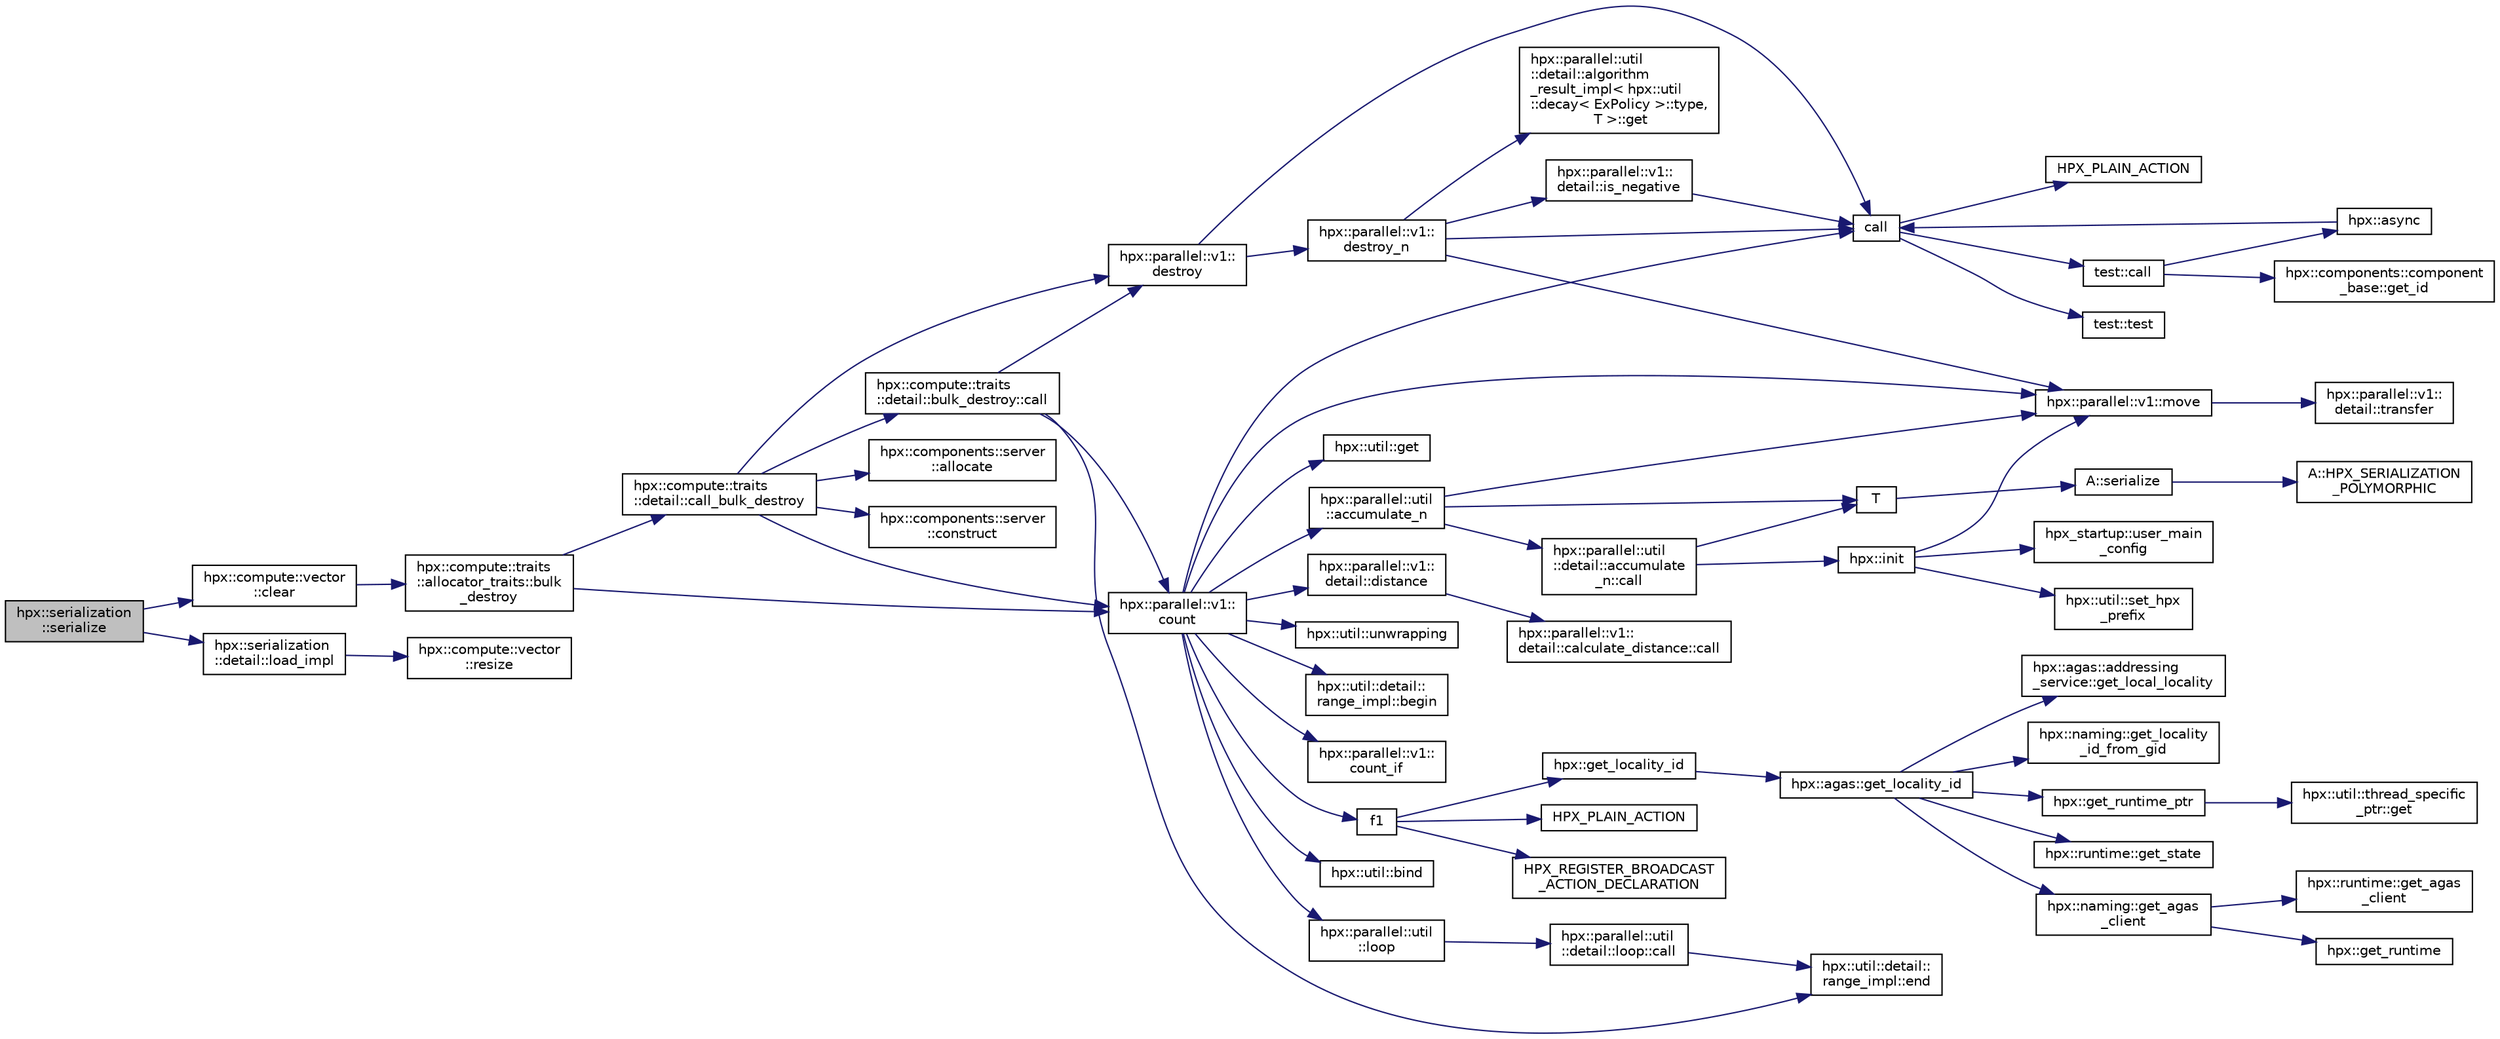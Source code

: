 digraph "hpx::serialization::serialize"
{
  edge [fontname="Helvetica",fontsize="10",labelfontname="Helvetica",labelfontsize="10"];
  node [fontname="Helvetica",fontsize="10",shape=record];
  rankdir="LR";
  Node589 [label="hpx::serialization\l::serialize",height=0.2,width=0.4,color="black", fillcolor="grey75", style="filled", fontcolor="black"];
  Node589 -> Node590 [color="midnightblue",fontsize="10",style="solid",fontname="Helvetica"];
  Node590 [label="hpx::compute::vector\l::clear",height=0.2,width=0.4,color="black", fillcolor="white", style="filled",URL="$d3/d81/classhpx_1_1compute_1_1vector.html#a78bbb0340ae717182e48a19de09b4d82"];
  Node590 -> Node591 [color="midnightblue",fontsize="10",style="solid",fontname="Helvetica"];
  Node591 [label="hpx::compute::traits\l::allocator_traits::bulk\l_destroy",height=0.2,width=0.4,color="black", fillcolor="white", style="filled",URL="$dc/d38/structhpx_1_1compute_1_1traits_1_1allocator__traits.html#a79ea07e626d594a9890675db2b56063f"];
  Node591 -> Node592 [color="midnightblue",fontsize="10",style="solid",fontname="Helvetica"];
  Node592 [label="hpx::compute::traits\l::detail::call_bulk_destroy",height=0.2,width=0.4,color="black", fillcolor="white", style="filled",URL="$d5/df2/namespacehpx_1_1compute_1_1traits_1_1detail.html#acc13444e66b79935de52111e1f28f164"];
  Node592 -> Node593 [color="midnightblue",fontsize="10",style="solid",fontname="Helvetica"];
  Node593 [label="hpx::compute::traits\l::detail::bulk_destroy::call",height=0.2,width=0.4,color="black", fillcolor="white", style="filled",URL="$d4/dcf/structhpx_1_1compute_1_1traits_1_1detail_1_1bulk__destroy.html#a65c2cb2dcbe0d2d76fc9f48302cd56d8"];
  Node593 -> Node594 [color="midnightblue",fontsize="10",style="solid",fontname="Helvetica"];
  Node594 [label="hpx::util::detail::\lrange_impl::end",height=0.2,width=0.4,color="black", fillcolor="white", style="filled",URL="$d4/d4a/namespacehpx_1_1util_1_1detail_1_1range__impl.html#afb2ea48b0902f52ee4d8b764807b4316"];
  Node593 -> Node595 [color="midnightblue",fontsize="10",style="solid",fontname="Helvetica"];
  Node595 [label="hpx::parallel::v1::\lcount",height=0.2,width=0.4,color="black", fillcolor="white", style="filled",URL="$db/db9/namespacehpx_1_1parallel_1_1v1.html#a19d058114a2bd44801aab4176b188e23"];
  Node595 -> Node596 [color="midnightblue",fontsize="10",style="solid",fontname="Helvetica"];
  Node596 [label="hpx::parallel::v1::\lcount_if",height=0.2,width=0.4,color="black", fillcolor="white", style="filled",URL="$db/db9/namespacehpx_1_1parallel_1_1v1.html#ad836ff017ec208c2d6388a9b47b05ce0"];
  Node595 -> Node597 [color="midnightblue",fontsize="10",style="solid",fontname="Helvetica"];
  Node597 [label="f1",height=0.2,width=0.4,color="black", fillcolor="white", style="filled",URL="$d8/d8b/broadcast_8cpp.html#a1751fbd41f2529b84514a9dbd767959a"];
  Node597 -> Node598 [color="midnightblue",fontsize="10",style="solid",fontname="Helvetica"];
  Node598 [label="hpx::get_locality_id",height=0.2,width=0.4,color="black", fillcolor="white", style="filled",URL="$d8/d83/namespacehpx.html#a158d7c54a657bb364c1704033010697b",tooltip="Return the number of the locality this function is being called from. "];
  Node598 -> Node599 [color="midnightblue",fontsize="10",style="solid",fontname="Helvetica"];
  Node599 [label="hpx::agas::get_locality_id",height=0.2,width=0.4,color="black", fillcolor="white", style="filled",URL="$dc/d54/namespacehpx_1_1agas.html#a491cc2ddecdf0f1a9129900caa6a4d3e"];
  Node599 -> Node600 [color="midnightblue",fontsize="10",style="solid",fontname="Helvetica"];
  Node600 [label="hpx::get_runtime_ptr",height=0.2,width=0.4,color="black", fillcolor="white", style="filled",URL="$d8/d83/namespacehpx.html#af29daf2bb3e01b4d6495a1742b6cce64"];
  Node600 -> Node601 [color="midnightblue",fontsize="10",style="solid",fontname="Helvetica"];
  Node601 [label="hpx::util::thread_specific\l_ptr::get",height=0.2,width=0.4,color="black", fillcolor="white", style="filled",URL="$d4/d4c/structhpx_1_1util_1_1thread__specific__ptr.html#a3b27d8520710478aa41d1f74206bdba9"];
  Node599 -> Node602 [color="midnightblue",fontsize="10",style="solid",fontname="Helvetica"];
  Node602 [label="hpx::runtime::get_state",height=0.2,width=0.4,color="black", fillcolor="white", style="filled",URL="$d0/d7b/classhpx_1_1runtime.html#ab405f80e060dac95d624520f38b0524c"];
  Node599 -> Node603 [color="midnightblue",fontsize="10",style="solid",fontname="Helvetica"];
  Node603 [label="hpx::naming::get_agas\l_client",height=0.2,width=0.4,color="black", fillcolor="white", style="filled",URL="$d4/dc9/namespacehpx_1_1naming.html#a0408fffd5d34b620712a801b0ae3b032"];
  Node603 -> Node604 [color="midnightblue",fontsize="10",style="solid",fontname="Helvetica"];
  Node604 [label="hpx::get_runtime",height=0.2,width=0.4,color="black", fillcolor="white", style="filled",URL="$d8/d83/namespacehpx.html#aef902cc6c7dd3b9fbadf34d1e850a070"];
  Node603 -> Node605 [color="midnightblue",fontsize="10",style="solid",fontname="Helvetica"];
  Node605 [label="hpx::runtime::get_agas\l_client",height=0.2,width=0.4,color="black", fillcolor="white", style="filled",URL="$d0/d7b/classhpx_1_1runtime.html#aeb5dddd30d6b9861669af8ad44d1a96a"];
  Node599 -> Node606 [color="midnightblue",fontsize="10",style="solid",fontname="Helvetica"];
  Node606 [label="hpx::agas::addressing\l_service::get_local_locality",height=0.2,width=0.4,color="black", fillcolor="white", style="filled",URL="$db/d58/structhpx_1_1agas_1_1addressing__service.html#ab52c19a37c2a7a006c6c15f90ad0539c"];
  Node599 -> Node607 [color="midnightblue",fontsize="10",style="solid",fontname="Helvetica"];
  Node607 [label="hpx::naming::get_locality\l_id_from_gid",height=0.2,width=0.4,color="black", fillcolor="white", style="filled",URL="$d4/dc9/namespacehpx_1_1naming.html#a7fd43037784560bd04fda9b49e33529f"];
  Node597 -> Node608 [color="midnightblue",fontsize="10",style="solid",fontname="Helvetica"];
  Node608 [label="HPX_PLAIN_ACTION",height=0.2,width=0.4,color="black", fillcolor="white", style="filled",URL="$d8/d8b/broadcast_8cpp.html#a19685a0394ce6a99351f7a679f6eeefc"];
  Node597 -> Node609 [color="midnightblue",fontsize="10",style="solid",fontname="Helvetica"];
  Node609 [label="HPX_REGISTER_BROADCAST\l_ACTION_DECLARATION",height=0.2,width=0.4,color="black", fillcolor="white", style="filled",URL="$d7/d38/addressing__service_8cpp.html#a573d764d9cb34eec46a4bdffcf07875f"];
  Node595 -> Node610 [color="midnightblue",fontsize="10",style="solid",fontname="Helvetica"];
  Node610 [label="hpx::parallel::util\l::loop",height=0.2,width=0.4,color="black", fillcolor="white", style="filled",URL="$df/dc6/namespacehpx_1_1parallel_1_1util.html#a3f434e00f42929aac85debb8c5782213"];
  Node610 -> Node611 [color="midnightblue",fontsize="10",style="solid",fontname="Helvetica"];
  Node611 [label="hpx::parallel::util\l::detail::loop::call",height=0.2,width=0.4,color="black", fillcolor="white", style="filled",URL="$da/d06/structhpx_1_1parallel_1_1util_1_1detail_1_1loop.html#a5c5e8dbda782f09cdb7bc2509e3bf09e"];
  Node611 -> Node594 [color="midnightblue",fontsize="10",style="solid",fontname="Helvetica"];
  Node595 -> Node612 [color="midnightblue",fontsize="10",style="solid",fontname="Helvetica"];
  Node612 [label="hpx::util::bind",height=0.2,width=0.4,color="black", fillcolor="white", style="filled",URL="$df/dad/namespacehpx_1_1util.html#ad844caedf82a0173d6909d910c3e48c6"];
  Node595 -> Node613 [color="midnightblue",fontsize="10",style="solid",fontname="Helvetica"];
  Node613 [label="hpx::parallel::v1::move",height=0.2,width=0.4,color="black", fillcolor="white", style="filled",URL="$db/db9/namespacehpx_1_1parallel_1_1v1.html#aa7c4ede081ce786c9d1eb1adff495cfc"];
  Node613 -> Node614 [color="midnightblue",fontsize="10",style="solid",fontname="Helvetica"];
  Node614 [label="hpx::parallel::v1::\ldetail::transfer",height=0.2,width=0.4,color="black", fillcolor="white", style="filled",URL="$d2/ddd/namespacehpx_1_1parallel_1_1v1_1_1detail.html#ab1b56a05e1885ca7cc7ffa1804dd2f3c"];
  Node595 -> Node615 [color="midnightblue",fontsize="10",style="solid",fontname="Helvetica"];
  Node615 [label="hpx::util::get",height=0.2,width=0.4,color="black", fillcolor="white", style="filled",URL="$df/dad/namespacehpx_1_1util.html#a5cbd3c41f03f4d4acaedaa4777e3cc02"];
  Node595 -> Node616 [color="midnightblue",fontsize="10",style="solid",fontname="Helvetica"];
  Node616 [label="call",height=0.2,width=0.4,color="black", fillcolor="white", style="filled",URL="$d2/d67/promise__1620_8cpp.html#a58357f0b82bc761e1d0b9091ed563a70"];
  Node616 -> Node617 [color="midnightblue",fontsize="10",style="solid",fontname="Helvetica"];
  Node617 [label="test::test",height=0.2,width=0.4,color="black", fillcolor="white", style="filled",URL="$d8/d89/structtest.html#ab42d5ece712d716b04cb3f686f297a26"];
  Node616 -> Node618 [color="midnightblue",fontsize="10",style="solid",fontname="Helvetica"];
  Node618 [label="HPX_PLAIN_ACTION",height=0.2,width=0.4,color="black", fillcolor="white", style="filled",URL="$d2/d67/promise__1620_8cpp.html#ab96aab827a4b1fcaf66cfe0ba83fef23"];
  Node616 -> Node619 [color="midnightblue",fontsize="10",style="solid",fontname="Helvetica"];
  Node619 [label="test::call",height=0.2,width=0.4,color="black", fillcolor="white", style="filled",URL="$d8/d89/structtest.html#aeb29e7ed6518b9426ccf1344c52620ae"];
  Node619 -> Node620 [color="midnightblue",fontsize="10",style="solid",fontname="Helvetica"];
  Node620 [label="hpx::async",height=0.2,width=0.4,color="black", fillcolor="white", style="filled",URL="$d8/d83/namespacehpx.html#acb7d8e37b73b823956ce144f9a57eaa4"];
  Node620 -> Node616 [color="midnightblue",fontsize="10",style="solid",fontname="Helvetica"];
  Node619 -> Node621 [color="midnightblue",fontsize="10",style="solid",fontname="Helvetica"];
  Node621 [label="hpx::components::component\l_base::get_id",height=0.2,width=0.4,color="black", fillcolor="white", style="filled",URL="$d2/de6/classhpx_1_1components_1_1component__base.html#a4c8fd93514039bdf01c48d66d82b19cd"];
  Node595 -> Node622 [color="midnightblue",fontsize="10",style="solid",fontname="Helvetica"];
  Node622 [label="hpx::parallel::v1::\ldetail::distance",height=0.2,width=0.4,color="black", fillcolor="white", style="filled",URL="$d2/ddd/namespacehpx_1_1parallel_1_1v1_1_1detail.html#a6bea3c6a5f470cad11f27ee6bab4a33f"];
  Node622 -> Node623 [color="midnightblue",fontsize="10",style="solid",fontname="Helvetica"];
  Node623 [label="hpx::parallel::v1::\ldetail::calculate_distance::call",height=0.2,width=0.4,color="black", fillcolor="white", style="filled",URL="$db/dfa/structhpx_1_1parallel_1_1v1_1_1detail_1_1calculate__distance.html#a950a6627830a7d019ac0e734b0a447bf"];
  Node595 -> Node624 [color="midnightblue",fontsize="10",style="solid",fontname="Helvetica"];
  Node624 [label="hpx::util::unwrapping",height=0.2,width=0.4,color="black", fillcolor="white", style="filled",URL="$df/dad/namespacehpx_1_1util.html#a7529d9ac687684c33403cdd1f9cef8e4"];
  Node595 -> Node625 [color="midnightblue",fontsize="10",style="solid",fontname="Helvetica"];
  Node625 [label="hpx::parallel::util\l::accumulate_n",height=0.2,width=0.4,color="black", fillcolor="white", style="filled",URL="$df/dc6/namespacehpx_1_1parallel_1_1util.html#af19f9a2722f97c2247ea5d0dbb5e2d25"];
  Node625 -> Node626 [color="midnightblue",fontsize="10",style="solid",fontname="Helvetica"];
  Node626 [label="hpx::parallel::util\l::detail::accumulate\l_n::call",height=0.2,width=0.4,color="black", fillcolor="white", style="filled",URL="$d8/d3b/structhpx_1_1parallel_1_1util_1_1detail_1_1accumulate__n.html#a765aceb8ab313fc92f7c4aaf70ccca8f"];
  Node626 -> Node627 [color="midnightblue",fontsize="10",style="solid",fontname="Helvetica"];
  Node627 [label="hpx::init",height=0.2,width=0.4,color="black", fillcolor="white", style="filled",URL="$d8/d83/namespacehpx.html#a3c694ea960b47c56b33351ba16e3d76b",tooltip="Main entry point for launching the HPX runtime system. "];
  Node627 -> Node628 [color="midnightblue",fontsize="10",style="solid",fontname="Helvetica"];
  Node628 [label="hpx::util::set_hpx\l_prefix",height=0.2,width=0.4,color="black", fillcolor="white", style="filled",URL="$df/dad/namespacehpx_1_1util.html#ae40a23c1ba0a48d9304dcf717a95793e"];
  Node627 -> Node629 [color="midnightblue",fontsize="10",style="solid",fontname="Helvetica"];
  Node629 [label="hpx_startup::user_main\l_config",height=0.2,width=0.4,color="black", fillcolor="white", style="filled",URL="$d3/dd2/namespacehpx__startup.html#aaac571d88bd3912a4225a23eb3261637"];
  Node627 -> Node613 [color="midnightblue",fontsize="10",style="solid",fontname="Helvetica"];
  Node626 -> Node630 [color="midnightblue",fontsize="10",style="solid",fontname="Helvetica"];
  Node630 [label="T",height=0.2,width=0.4,color="black", fillcolor="white", style="filled",URL="$db/d33/polymorphic__semiintrusive__template_8cpp.html#ad187658f9cb91c1312b39ae7e896f1ea"];
  Node630 -> Node631 [color="midnightblue",fontsize="10",style="solid",fontname="Helvetica"];
  Node631 [label="A::serialize",height=0.2,width=0.4,color="black", fillcolor="white", style="filled",URL="$d7/da0/struct_a.html#a5f5c287cf471e274ed9dda0da1592212"];
  Node631 -> Node632 [color="midnightblue",fontsize="10",style="solid",fontname="Helvetica"];
  Node632 [label="A::HPX_SERIALIZATION\l_POLYMORPHIC",height=0.2,width=0.4,color="black", fillcolor="white", style="filled",URL="$d7/da0/struct_a.html#ada978cc156cebbafddb1f3aa4c01918c"];
  Node625 -> Node613 [color="midnightblue",fontsize="10",style="solid",fontname="Helvetica"];
  Node625 -> Node630 [color="midnightblue",fontsize="10",style="solid",fontname="Helvetica"];
  Node595 -> Node633 [color="midnightblue",fontsize="10",style="solid",fontname="Helvetica"];
  Node633 [label="hpx::util::detail::\lrange_impl::begin",height=0.2,width=0.4,color="black", fillcolor="white", style="filled",URL="$d4/d4a/namespacehpx_1_1util_1_1detail_1_1range__impl.html#a31e165df2b865cdd961f35ce938db41a"];
  Node593 -> Node634 [color="midnightblue",fontsize="10",style="solid",fontname="Helvetica"];
  Node634 [label="hpx::parallel::v1::\ldestroy",height=0.2,width=0.4,color="black", fillcolor="white", style="filled",URL="$db/db9/namespacehpx_1_1parallel_1_1v1.html#acf303558375048e8a7cc9a2c2e09477f"];
  Node634 -> Node616 [color="midnightblue",fontsize="10",style="solid",fontname="Helvetica"];
  Node634 -> Node635 [color="midnightblue",fontsize="10",style="solid",fontname="Helvetica"];
  Node635 [label="hpx::parallel::v1::\ldestroy_n",height=0.2,width=0.4,color="black", fillcolor="white", style="filled",URL="$db/db9/namespacehpx_1_1parallel_1_1v1.html#a71d0691132a300690163f5636bcd5bd3"];
  Node635 -> Node636 [color="midnightblue",fontsize="10",style="solid",fontname="Helvetica"];
  Node636 [label="hpx::parallel::v1::\ldetail::is_negative",height=0.2,width=0.4,color="black", fillcolor="white", style="filled",URL="$d2/ddd/namespacehpx_1_1parallel_1_1v1_1_1detail.html#adf2e40fc4b20ad0fd442ee3118a4d527"];
  Node636 -> Node616 [color="midnightblue",fontsize="10",style="solid",fontname="Helvetica"];
  Node635 -> Node637 [color="midnightblue",fontsize="10",style="solid",fontname="Helvetica"];
  Node637 [label="hpx::parallel::util\l::detail::algorithm\l_result_impl\< hpx::util\l::decay\< ExPolicy \>::type,\l T \>::get",height=0.2,width=0.4,color="black", fillcolor="white", style="filled",URL="$d2/d42/structhpx_1_1parallel_1_1util_1_1detail_1_1algorithm__result__impl.html#ab5b051e8ec74eff5e0e62fd63f5d377e"];
  Node635 -> Node613 [color="midnightblue",fontsize="10",style="solid",fontname="Helvetica"];
  Node635 -> Node616 [color="midnightblue",fontsize="10",style="solid",fontname="Helvetica"];
  Node592 -> Node595 [color="midnightblue",fontsize="10",style="solid",fontname="Helvetica"];
  Node592 -> Node638 [color="midnightblue",fontsize="10",style="solid",fontname="Helvetica"];
  Node638 [label="hpx::components::server\l::allocate",height=0.2,width=0.4,color="black", fillcolor="white", style="filled",URL="$d2/da2/namespacehpx_1_1components_1_1server.html#a72550563111557cf47157de9d4bb3084"];
  Node592 -> Node639 [color="midnightblue",fontsize="10",style="solid",fontname="Helvetica"];
  Node639 [label="hpx::components::server\l::construct",height=0.2,width=0.4,color="black", fillcolor="white", style="filled",URL="$d2/da2/namespacehpx_1_1components_1_1server.html#aa5f1f2dd52562115aa4331d8ab614404"];
  Node592 -> Node634 [color="midnightblue",fontsize="10",style="solid",fontname="Helvetica"];
  Node591 -> Node595 [color="midnightblue",fontsize="10",style="solid",fontname="Helvetica"];
  Node589 -> Node640 [color="midnightblue",fontsize="10",style="solid",fontname="Helvetica"];
  Node640 [label="hpx::serialization\l::detail::load_impl",height=0.2,width=0.4,color="black", fillcolor="white", style="filled",URL="$d2/d8c/namespacehpx_1_1serialization_1_1detail.html#a23ba303408c3cee08ef38dc6009c110a"];
  Node640 -> Node641 [color="midnightblue",fontsize="10",style="solid",fontname="Helvetica"];
  Node641 [label="hpx::compute::vector\l::resize",height=0.2,width=0.4,color="black", fillcolor="white", style="filled",URL="$d3/d81/classhpx_1_1compute_1_1vector.html#afbf9704db743a8be0b1addffb3a7ca09"];
}
